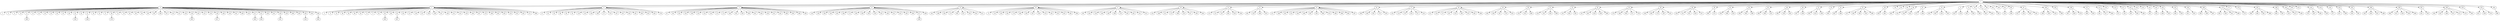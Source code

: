 digraph my_graph {
7 [label=7]
4 [label=4]
2 [label=2]
6 [label=6]
5 [label=5]
12 [label=12]
15 [label=15]
16 [label=16]
17 [label=17]
20 [label=20]
21 [label=21]
22 [label=22]
23 [label=23]
24 [label=24]
27 [label=27]
28 [label=28]
29 [label=29]
30 [label=30]
31 [label=31]
32 [label=32]
34 [label=34]
35 [label=35]
36 [label=36]
38 [label=38]
39 [label=39]
43 [label=43]
44 [label=44]
45 [label=45]
48 [label=48]
49 [label=49]
51 [label=51]
53 [label=53]
54 [label=54]
55 [label=55]
58 [label=58]
59 [label=59]
62 [label=62]
64 [label=64]
66 [label=66]
67 [label=67]
70 [label=70]
71 [label=71]
75 [label=75]
76 [label=76]
79 [label=79]
80 [label=80]
84 [label=84]
86 [label=86]
91 [label=91]
96 [label=96]
97 [label=97]
100 [label=100]
105 [label=105]
108 [label=108]
111 [label=111]
112 [label=112]
114 [label=114]
115 [label=115]
117 [label=117]
120 [label=120]
124 [label=124]
125 [label=125]
141 [label=141]
142 [label=142]
145 [label=145]
152 [label=152]
156 [label=156]
169 [label=169]
170 [label=170]
171 [label=171]
176 [label=176]
182 [label=182]
189 [label=189]
194 [label=194]
202 [label=202]
214 [label=214]
218 [label=218]
219 [label=219]
226 [label=226]
229 [label=229]
243 [label=243]
266 [label=266]
300 [label=300]
301 [label=301]
308 [label=308]
320 [label=320]
324 [label=324]
342 [label=342]
1 [label=1]
0 [label=0]
8 [label=8]
10 [label=10]
11 [label=11]
13 [label=13]
14 [label=14]
18 [label=18]
19 [label=19]
26 [label=26]
33 [label=33]
40 [label=40]
41 [label=41]
42 [label=42]
47 [label=47]
50 [label=50]
52 [label=52]
57 [label=57]
69 [label=69]
74 [label=74]
78 [label=78]
82 [label=82]
90 [label=90]
95 [label=95]
98 [label=98]
99 [label=99]
106 [label=106]
107 [label=107]
110 [label=110]
121 [label=121]
126 [label=126]
129 [label=129]
130 [label=130]
131 [label=131]
133 [label=133]
136 [label=136]
146 [label=146]
150 [label=150]
181 [label=181]
209 [label=209]
210 [label=210]
217 [label=217]
221 [label=221]
239 [label=239]
241 [label=241]
256 [label=256]
259 [label=259]
280 [label=280]
293 [label=293]
295 [label=295]
330 [label=330]
346 [label=346]
3 [label=3]
9 [label=9]
25 [label=25]
46 [label=46]
56 [label=56]
60 [label=60]
65 [label=65]
72 [label=72]
77 [label=77]
81 [label=81]
83 [label=83]
88 [label=88]
93 [label=93]
101 [label=101]
127 [label=127]
134 [label=134]
137 [label=137]
138 [label=138]
140 [label=140]
147 [label=147]
149 [label=149]
151 [label=151]
153 [label=153]
159 [label=159]
164 [label=164]
167 [label=167]
179 [label=179]
186 [label=186]
195 [label=195]
205 [label=205]
223 [label=223]
232 [label=232]
245 [label=245]
271 [label=271]
386 [label=386]
37 [label=37]
61 [label=61]
63 [label=63]
68 [label=68]
85 [label=85]
92 [label=92]
119 [label=119]
123 [label=123]
158 [label=158]
166 [label=166]
177 [label=177]
178 [label=178]
187 [label=187]
197 [label=197]
234 [label=234]
281 [label=281]
283 [label=283]
318 [label=318]
345 [label=345]
378 [label=378]
87 [label=87]
94 [label=94]
102 [label=102]
103 [label=103]
109 [label=109]
118 [label=118]
132 [label=132]
154 [label=154]
173 [label=173]
175 [label=175]
184 [label=184]
191 [label=191]
193 [label=193]
199 [label=199]
201 [label=201]
204 [label=204]
228 [label=228]
231 [label=231]
242 [label=242]
268 [label=268]
294 [label=294]
298 [label=298]
383 [label=383]
116 [label=116]
139 [label=139]
160 [label=160]
162 [label=162]
163 [label=163]
168 [label=168]
172 [label=172]
190 [label=190]
200 [label=200]
203 [label=203]
216 [label=216]
235 [label=235]
240 [label=240]
251 [label=251]
253 [label=253]
265 [label=265]
284 [label=284]
377 [label=377]
449 [label=449]
161 [label=161]
198 [label=198]
263 [label=263]
272 [label=272]
285 [label=285]
337 [label=337]
353 [label=353]
354 [label=354]
411 [label=411]
73 [label=73]
122 [label=122]
143 [label=143]
165 [label=165]
174 [label=174]
180 [label=180]
183 [label=183]
207 [label=207]
254 [label=254]
278 [label=278]
291 [label=291]
323 [label=323]
333 [label=333]
362 [label=362]
364 [label=364]
89 [label=89]
104 [label=104]
128 [label=128]
144 [label=144]
148 [label=148]
208 [label=208]
215 [label=215]
230 [label=230]
262 [label=262]
311 [label=311]
312 [label=312]
155 [label=155]
196 [label=196]
212 [label=212]
273 [label=273]
288 [label=288]
313 [label=313]
327 [label=327]
395 [label=395]
445 [label=445]
113 [label=113]
227 [label=227]
257 [label=257]
305 [label=305]
319 [label=319]
358 [label=358]
185 [label=185]
220 [label=220]
289 [label=289]
410 [label=410]
157 [label=157]
188 [label=188]
192 [label=192]
222 [label=222]
244 [label=244]
248 [label=248]
292 [label=292]
302 [label=302]
368 [label=368]
374 [label=374]
380 [label=380]
388 [label=388]
394 [label=394]
397 [label=397]
206 [label=206]
249 [label=249]
261 [label=261]
275 [label=275]
329 [label=329]
135 [label=135]
213 [label=213]
270 [label=270]
310 [label=310]
317 [label=317]
412 [label=412]
211 [label=211]
225 [label=225]
277 [label=277]
297 [label=297]
315 [label=315]
361 [label=361]
370 [label=370]
392 [label=392]
406 [label=406]
238 [label=238]
264 [label=264]
267 [label=267]
276 [label=276]
355 [label=355]
233 [label=233]
314 [label=314]
480 [label=480]
224 [label=224]
331 [label=331]
359 [label=359]
466 [label=466]
247 [label=247]
344 [label=344]
391 [label=391]
357 [label=357]
401 [label=401]
418 [label=418]
458 [label=458]
460 [label=460]
279 [label=279]
286 [label=286]
304 [label=304]
371 [label=371]
376 [label=376]
258 [label=258]
260 [label=260]
274 [label=274]
287 [label=287]
335 [label=335]
236 [label=236]
321 [label=321]
332 [label=332]
420 [label=420]
427 [label=427]
369 [label=369]
375 [label=375]
339 [label=339]
366 [label=366]
416 [label=416]
309 [label=309]
385 [label=385]
389 [label=389]
348 [label=348]
400 [label=400]
422 [label=422]
306 [label=306]
328 [label=328]
405 [label=405]
407 [label=407]
438 [label=438]
338 [label=338]
414 [label=414]
436 [label=436]
340 [label=340]
402 [label=402]
496 [label=496]
237 [label=237]
246 [label=246]
290 [label=290]
334 [label=334]
396 [label=396]
456 [label=456]
481 [label=481]
462 [label=462]
252 [label=252]
326 [label=326]
424 [label=424]
372 [label=372]
444 [label=444]
250 [label=250]
363 [label=363]
423 [label=423]
455 [label=455]
419 [label=419]
478 [label=478]
307 [label=307]
336 [label=336]
390 [label=390]
442 [label=442]
454 [label=454]
282 [label=282]
255 [label=255]
299 [label=299]
322 [label=322]
352 [label=352]
393 [label=393]
441 [label=441]
269 [label=269]
303 [label=303]
316 [label=316]
398 [label=398]
367 [label=367]
459 [label=459]
479 [label=479]
360 [label=360]
428 [label=428]
341 [label=341]
417 [label=417]
464 [label=464]
471 [label=471]
351 [label=351]
387 [label=387]
463 [label=463]
482 [label=482]
347 [label=347]
325 [label=325]
409 [label=409]
433 [label=433]
349 [label=349]
430 [label=430]
421 [label=421]
435 [label=435]
296 [label=296]
399 [label=399]
487 [label=487]
365 [label=365]
403 [label=403]
451 [label=451]
498 [label=498]
373 [label=373]
384 [label=384]
440 [label=440]
461 [label=461]
488 [label=488]
404 [label=404]
497 [label=497]
413 [label=413]
473 [label=473]
483 [label=483]
379 [label=379]
447 [label=447]
485 [label=485]
429 [label=429]
477 [label=477]
437 [label=437]
490 [label=490]
350 [label=350]
381 [label=381]
343 [label=343]
450 [label=450]
452 [label=452]
489 [label=489]
408 [label=408]
415 [label=415]
434 [label=434]
439 [label=439]
468 [label=468]
431 [label=431]
453 [label=453]
356 [label=356]
432 [label=432]
446 [label=446]
470 [label=470]
472 [label=472]
475 [label=475]
492 [label=492]
425 [label=425]
426 [label=426]
474 [label=474]
486 [label=486]
469 [label=469]
382 [label=382]
448 [label=448]
476 [label=476]
493 [label=493]
457 [label=457]
465 [label=465]
484 [label=484]
491 [label=491]
443 [label=443]
494 [label=494]
495 [label=495]
467 [label=467]
499 [label=499]
7->4
7->2
7->6
7->5
7->12
7->15
7->16
7->17
7->20
7->21
7->22
7->23
7->24
7->27
7->28
7->29
7->30
7->31
7->32
7->34
7->35
7->36
7->38
7->39
7->43
7->44
7->45
7->48
7->49
7->51
7->53
7->54
7->55
7->58
7->59
7->62
7->64
7->66
7->67
7->70
7->71
7->75
7->76
7->79
7->80
7->84
7->86
7->91
7->96
7->97
7->100
7->105
7->108
7->111
7->112
7->114
7->115
7->117
7->120
7->124
7->125
7->141
7->142
7->145
7->152
7->156
7->169
7->170
7->171
7->176
7->182
7->189
7->194
7->202
7->214
7->218
7->219
7->226
7->229
7->243
7->266
7->300
7->301
7->308
7->320
7->324
7->342
4->1
4->0
4->8
4->10
4->11
4->13
4->14
4->18
4->19
4->26
4->33
4->40
4->41
4->42
4->47
4->50
4->52
4->57
4->69
4->74
4->78
4->82
4->90
4->95
4->98
4->99
4->106
4->107
4->110
4->121
4->126
4->129
4->130
4->131
4->133
4->136
4->146
4->150
4->181
4->209
4->210
4->217
4->221
4->239
4->241
4->256
4->259
4->280
4->293
4->295
4->330
4->346
2->3
2->9
2->25
2->46
2->56
2->60
2->65
2->72
2->77
2->81
2->83
2->88
2->93
2->101
2->127
2->134
2->137
2->138
2->140
2->147
2->149
2->151
2->153
2->159
2->164
2->167
2->179
2->186
2->195
2->205
2->223
2->232
2->245
2->271
2->386
6->37
6->61
6->63
6->68
6->85
6->92
6->119
6->123
6->158
6->166
6->177
6->178
6->187
6->197
6->234
6->281
6->283
6->318
6->345
6->378
5->87
5->94
5->102
5->103
5->109
5->118
5->132
5->154
5->173
5->175
5->184
5->191
5->193
5->199
5->201
5->204
5->228
5->231
5->242
5->268
5->294
5->298
5->383
12->116
12->139
12->160
12->162
12->163
12->168
12->172
12->190
12->200
12->203
12->216
12->235
12->240
12->251
12->253
12->265
12->284
12->377
12->449
15->161
15->198
15->263
15->272
15->285
15->337
15->353
15->354
15->411
16->73
16->122
16->143
16->165
16->174
16->180
16->183
16->207
16->254
16->278
16->291
16->323
16->333
16->362
16->364
17->89
17->104
17->128
17->144
17->148
17->208
17->215
17->230
17->262
17->311
17->312
20->155
20->196
20->212
20->273
20->288
20->313
20->327
20->395
20->445
21->113
21->227
21->257
21->305
21->319
21->358
22->185
22->220
22->289
22->410
23->157
23->188
23->192
23->222
23->244
23->248
23->292
23->302
23->368
23->374
23->380
23->388
23->394
23->397
24->206
24->249
24->261
24->275
24->329
27->135
27->213
27->270
27->310
27->317
27->412
28->211
28->225
28->277
28->297
28->315
28->361
28->370
28->392
28->406
29->238
29->264
29->267
29->276
29->355
30->233
30->314
30->480
31->224
31->331
31->359
31->466
32->247
32->344
32->391
34->357
34->401
34->418
34->458
34->460
35->279
35->286
35->304
35->371
35->376
36->258
36->260
36->274
36->287
36->335
38->236
38->321
38->332
38->420
38->427
39->369
39->375
43->339
43->366
43->416
44->309
44->385
44->389
45->348
45->400
45->422
48->306
48->328
48->405
49->407
49->438
51->338
51->414
51->436
53->340
54->402
54->496
55->237
55->246
55->290
55->334
55->396
58->456
58->481
62->462
66->252
66->326
66->424
67->372
67->444
70->250
70->363
70->423
70->455
71->419
71->478
75->307
75->336
76->390
79->442
79->454
84->282
91->255
96->299
97->322
97->352
97->393
97->441
100->269
100->303
100->316
105->398
108->367
108->459
108->479
111->360
111->428
112->341
112->417
112->464
115->471
117->351
120->387
120->463
120->482
141->347
142->325
145->409
145->433
152->349
152->430
156->421
156->435
169->296
169->399
169->487
170->365
170->403
170->451
170->498
176->373
182->384
182->440
182->461
182->488
189->404
189->497
194->413
194->473
194->483
218->379
218->447
218->485
219->429
226->477
229->437
229->490
243->350
243->381
266->343
266->450
266->452
266->489
300->408
300->415
300->434
300->439
300->468
301->431
301->453
308->356
308->432
308->446
308->470
308->472
308->475
320->492
324->425
324->426
324->474
342->486
11->469
41->382
47->448
69->476
129->493
136->457
217->465
221->484
256->491
295->443
346->494
83->495
93->467
377->499
}
